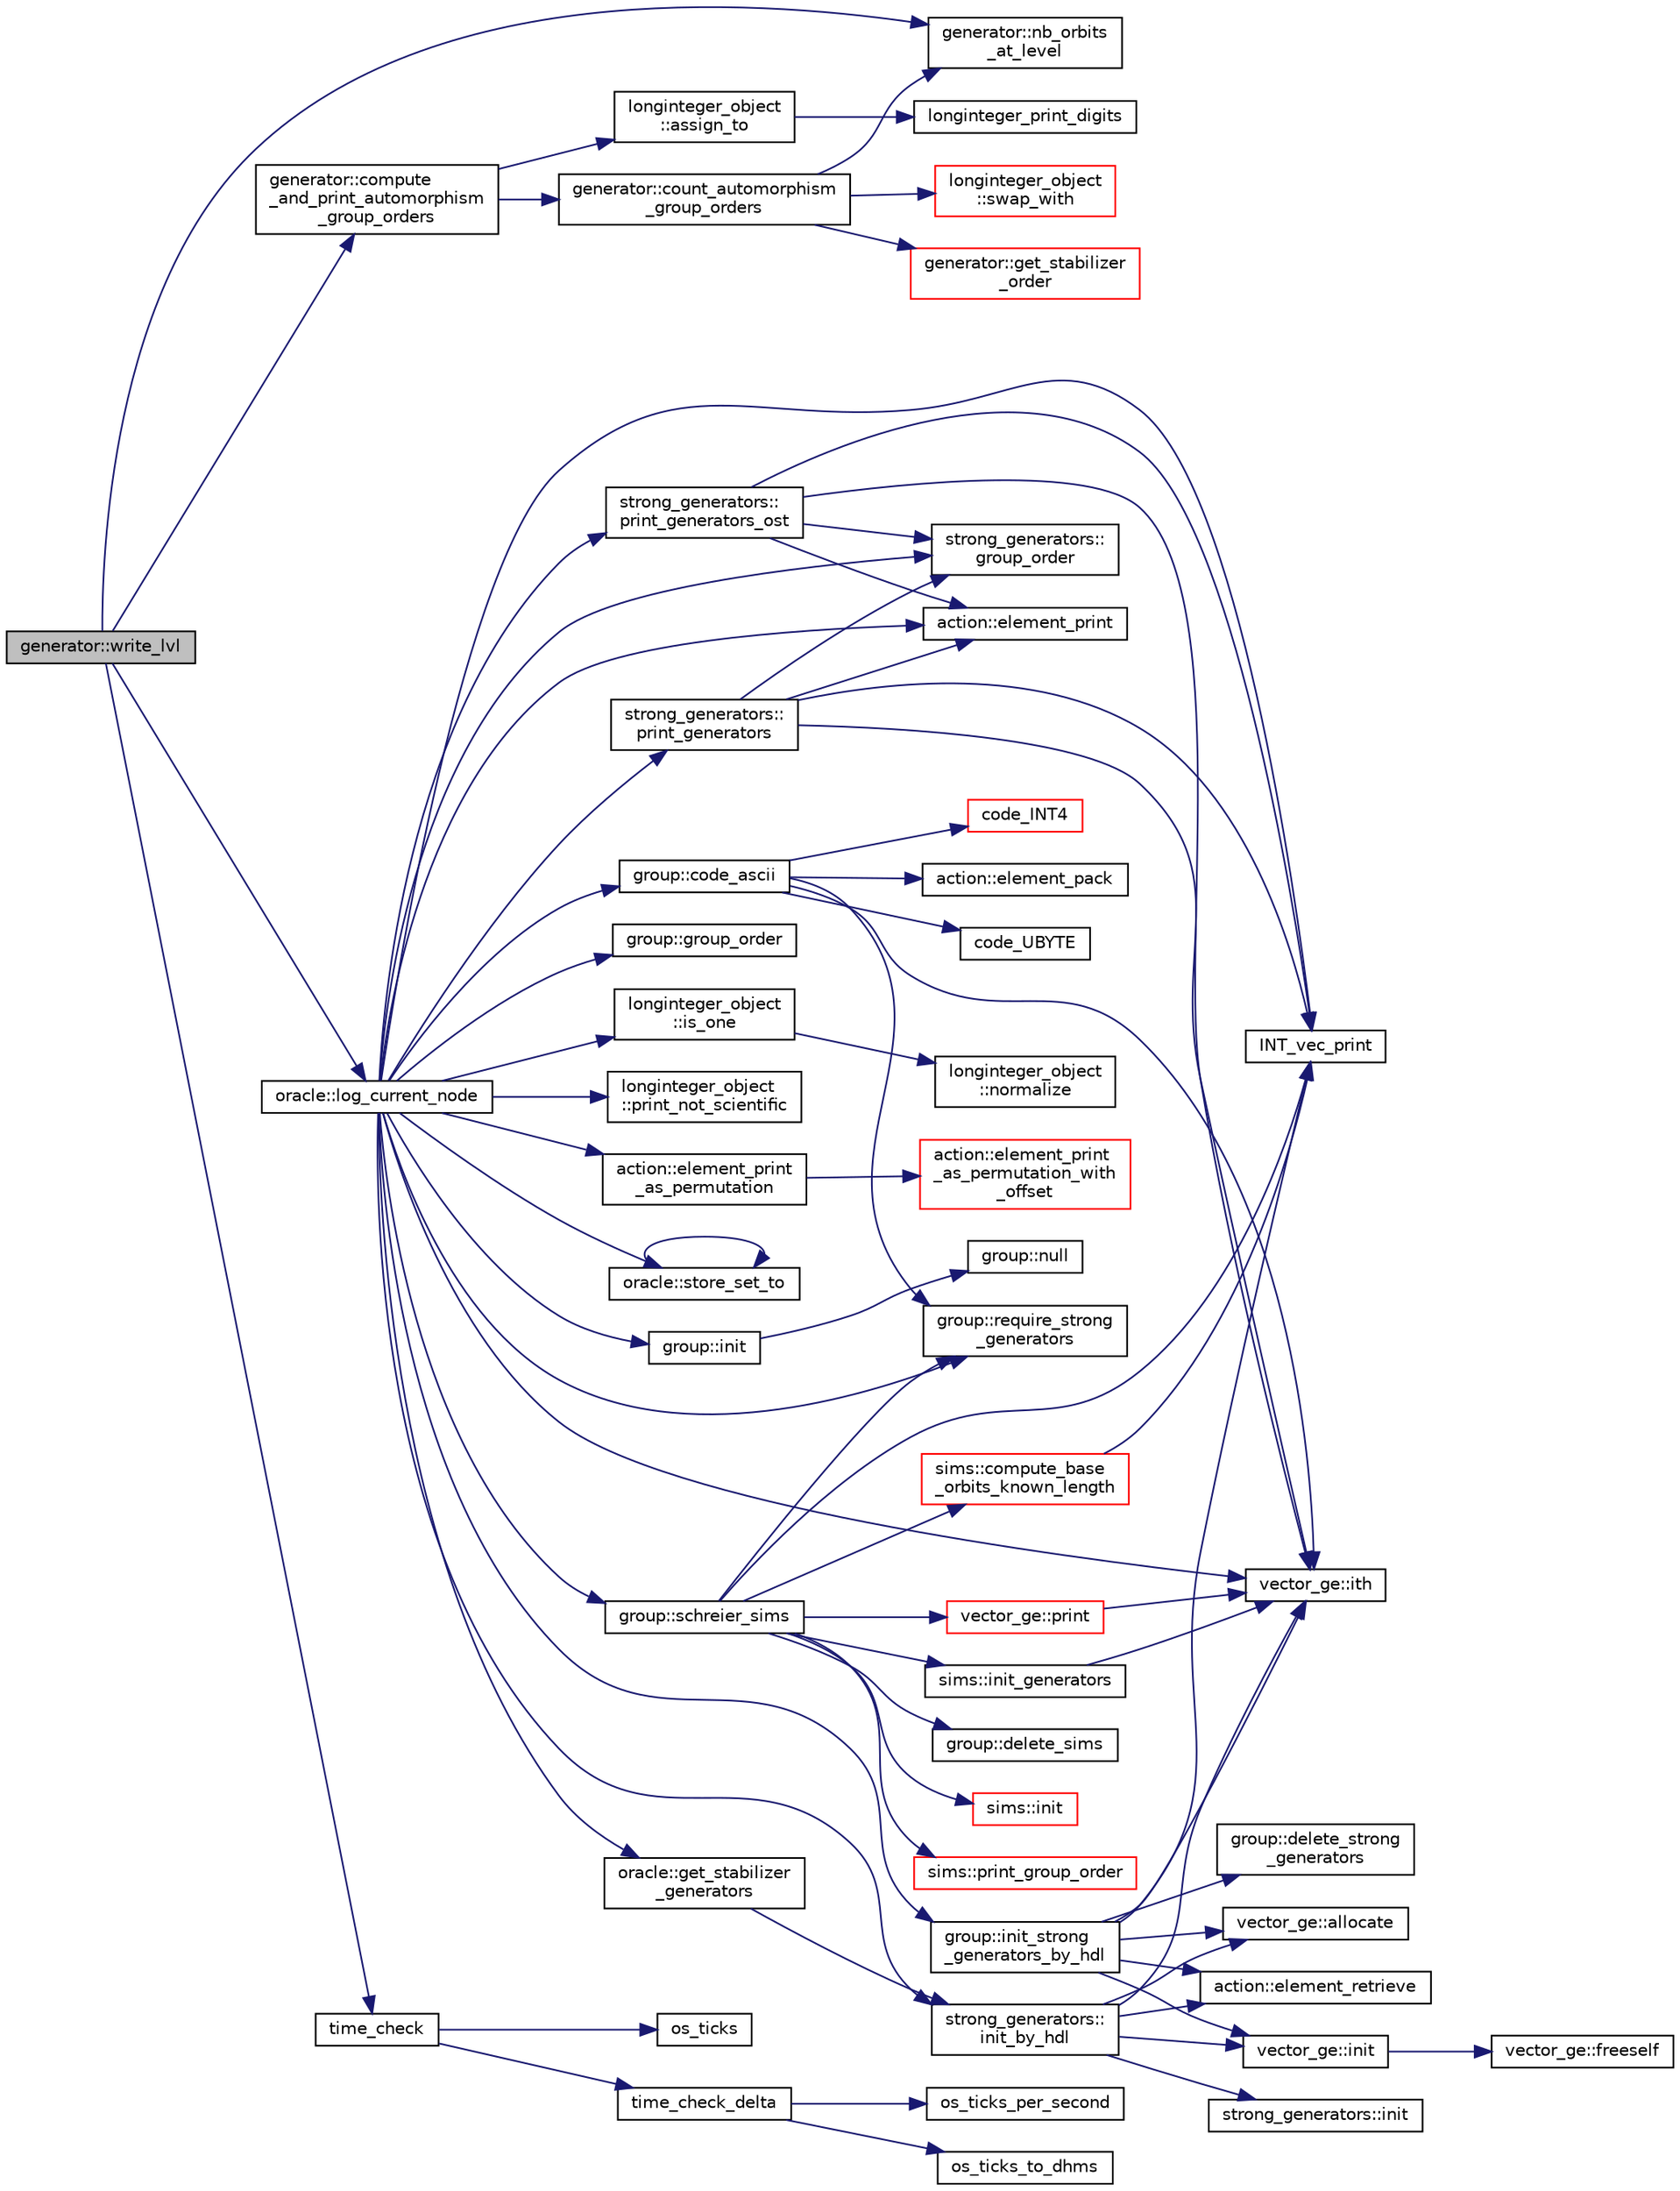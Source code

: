 digraph "generator::write_lvl"
{
  edge [fontname="Helvetica",fontsize="10",labelfontname="Helvetica",labelfontsize="10"];
  node [fontname="Helvetica",fontsize="10",shape=record];
  rankdir="LR";
  Node22942 [label="generator::write_lvl",height=0.2,width=0.4,color="black", fillcolor="grey75", style="filled", fontcolor="black"];
  Node22942 -> Node22943 [color="midnightblue",fontsize="10",style="solid",fontname="Helvetica"];
  Node22943 [label="generator::nb_orbits\l_at_level",height=0.2,width=0.4,color="black", fillcolor="white", style="filled",URL="$d7/d73/classgenerator.html#a020f3d8378448310d044a4a24fadf301"];
  Node22942 -> Node22944 [color="midnightblue",fontsize="10",style="solid",fontname="Helvetica"];
  Node22944 [label="oracle::log_current_node",height=0.2,width=0.4,color="black", fillcolor="white", style="filled",URL="$d7/da7/classoracle.html#a51f9cd387e52812e9a67f4d9cfcca603"];
  Node22944 -> Node22945 [color="midnightblue",fontsize="10",style="solid",fontname="Helvetica"];
  Node22945 [label="oracle::store_set_to",height=0.2,width=0.4,color="black", fillcolor="white", style="filled",URL="$d7/da7/classoracle.html#a4489d03d342f31d1e64632ce4d0e700d"];
  Node22945 -> Node22945 [color="midnightblue",fontsize="10",style="solid",fontname="Helvetica"];
  Node22944 -> Node22946 [color="midnightblue",fontsize="10",style="solid",fontname="Helvetica"];
  Node22946 [label="group::init",height=0.2,width=0.4,color="black", fillcolor="white", style="filled",URL="$d1/db7/classgroup.html#a9f5de0500658e265332c7f62c0d3962d"];
  Node22946 -> Node22947 [color="midnightblue",fontsize="10",style="solid",fontname="Helvetica"];
  Node22947 [label="group::null",height=0.2,width=0.4,color="black", fillcolor="white", style="filled",URL="$d1/db7/classgroup.html#a25f33ef4c9370d6cefa29b0c49f64a18"];
  Node22944 -> Node22948 [color="midnightblue",fontsize="10",style="solid",fontname="Helvetica"];
  Node22948 [label="group::init_strong\l_generators_by_hdl",height=0.2,width=0.4,color="black", fillcolor="white", style="filled",URL="$d1/db7/classgroup.html#a65100d600cfb0955dae3582a2d6a2532"];
  Node22948 -> Node22949 [color="midnightblue",fontsize="10",style="solid",fontname="Helvetica"];
  Node22949 [label="INT_vec_print",height=0.2,width=0.4,color="black", fillcolor="white", style="filled",URL="$df/dbf/sajeeb_8_c.html#a79a5901af0b47dd0d694109543c027fe"];
  Node22948 -> Node22950 [color="midnightblue",fontsize="10",style="solid",fontname="Helvetica"];
  Node22950 [label="group::delete_strong\l_generators",height=0.2,width=0.4,color="black", fillcolor="white", style="filled",URL="$d1/db7/classgroup.html#a36c96bdf4428fdf236dfabab0f82b898"];
  Node22948 -> Node22951 [color="midnightblue",fontsize="10",style="solid",fontname="Helvetica"];
  Node22951 [label="vector_ge::init",height=0.2,width=0.4,color="black", fillcolor="white", style="filled",URL="$d4/d6e/classvector__ge.html#afe1d6befd1f1501e6be34afbaa9d30a8"];
  Node22951 -> Node22952 [color="midnightblue",fontsize="10",style="solid",fontname="Helvetica"];
  Node22952 [label="vector_ge::freeself",height=0.2,width=0.4,color="black", fillcolor="white", style="filled",URL="$d4/d6e/classvector__ge.html#aa002e4b715cc73a9b8b367d29700b452"];
  Node22948 -> Node22953 [color="midnightblue",fontsize="10",style="solid",fontname="Helvetica"];
  Node22953 [label="vector_ge::allocate",height=0.2,width=0.4,color="black", fillcolor="white", style="filled",URL="$d4/d6e/classvector__ge.html#a35b062a9201b30f0a87bf87702d243ae"];
  Node22948 -> Node22954 [color="midnightblue",fontsize="10",style="solid",fontname="Helvetica"];
  Node22954 [label="action::element_retrieve",height=0.2,width=0.4,color="black", fillcolor="white", style="filled",URL="$d2/d86/classaction.html#ad28f6f8810ffbad64c1490f78e51e2b1"];
  Node22948 -> Node22955 [color="midnightblue",fontsize="10",style="solid",fontname="Helvetica"];
  Node22955 [label="vector_ge::ith",height=0.2,width=0.4,color="black", fillcolor="white", style="filled",URL="$d4/d6e/classvector__ge.html#a1ff002e8b746a9beb119d57dcd4a15ff"];
  Node22944 -> Node22956 [color="midnightblue",fontsize="10",style="solid",fontname="Helvetica"];
  Node22956 [label="strong_generators::\linit_by_hdl",height=0.2,width=0.4,color="black", fillcolor="white", style="filled",URL="$dc/d09/classstrong__generators.html#abe6e1f35365f6d69d230bf0869c32596"];
  Node22956 -> Node22957 [color="midnightblue",fontsize="10",style="solid",fontname="Helvetica"];
  Node22957 [label="strong_generators::init",height=0.2,width=0.4,color="black", fillcolor="white", style="filled",URL="$dc/d09/classstrong__generators.html#ab7d37035d3b2ea516c4e989715f91ad5"];
  Node22956 -> Node22951 [color="midnightblue",fontsize="10",style="solid",fontname="Helvetica"];
  Node22956 -> Node22953 [color="midnightblue",fontsize="10",style="solid",fontname="Helvetica"];
  Node22956 -> Node22954 [color="midnightblue",fontsize="10",style="solid",fontname="Helvetica"];
  Node22956 -> Node22955 [color="midnightblue",fontsize="10",style="solid",fontname="Helvetica"];
  Node22944 -> Node22958 [color="midnightblue",fontsize="10",style="solid",fontname="Helvetica"];
  Node22958 [label="strong_generators::\lprint_generators",height=0.2,width=0.4,color="black", fillcolor="white", style="filled",URL="$dc/d09/classstrong__generators.html#adccd259b435afd96d89cd664daa6c897"];
  Node22958 -> Node22959 [color="midnightblue",fontsize="10",style="solid",fontname="Helvetica"];
  Node22959 [label="strong_generators::\lgroup_order",height=0.2,width=0.4,color="black", fillcolor="white", style="filled",URL="$dc/d09/classstrong__generators.html#a91f453c2bfd6502b96f4b4eed16beb20"];
  Node22958 -> Node22949 [color="midnightblue",fontsize="10",style="solid",fontname="Helvetica"];
  Node22958 -> Node22960 [color="midnightblue",fontsize="10",style="solid",fontname="Helvetica"];
  Node22960 [label="action::element_print",height=0.2,width=0.4,color="black", fillcolor="white", style="filled",URL="$d2/d86/classaction.html#ae38c3ef3c1125213733d63c6fc3c40cd"];
  Node22958 -> Node22955 [color="midnightblue",fontsize="10",style="solid",fontname="Helvetica"];
  Node22944 -> Node22949 [color="midnightblue",fontsize="10",style="solid",fontname="Helvetica"];
  Node22944 -> Node22961 [color="midnightblue",fontsize="10",style="solid",fontname="Helvetica"];
  Node22961 [label="group::schreier_sims",height=0.2,width=0.4,color="black", fillcolor="white", style="filled",URL="$d1/db7/classgroup.html#a224ed784f302897ca0c0e578446afa08"];
  Node22961 -> Node22962 [color="midnightblue",fontsize="10",style="solid",fontname="Helvetica"];
  Node22962 [label="group::require_strong\l_generators",height=0.2,width=0.4,color="black", fillcolor="white", style="filled",URL="$d1/db7/classgroup.html#adfc3de74ab859ba6dba668b50efaf392"];
  Node22961 -> Node22963 [color="midnightblue",fontsize="10",style="solid",fontname="Helvetica"];
  Node22963 [label="group::delete_sims",height=0.2,width=0.4,color="black", fillcolor="white", style="filled",URL="$d1/db7/classgroup.html#accebe64da3d51160a974fad069a90eac"];
  Node22961 -> Node22964 [color="midnightblue",fontsize="10",style="solid",fontname="Helvetica"];
  Node22964 [label="sims::init",height=0.2,width=0.4,color="red", fillcolor="white", style="filled",URL="$d9/df3/classsims.html#a02eb61ed14f75cfe4dc0770142c1bff0"];
  Node22961 -> Node22968 [color="midnightblue",fontsize="10",style="solid",fontname="Helvetica"];
  Node22968 [label="vector_ge::print",height=0.2,width=0.4,color="red", fillcolor="white", style="filled",URL="$d4/d6e/classvector__ge.html#a0d260cce035c20b32d7989c50670aa8a"];
  Node22968 -> Node22955 [color="midnightblue",fontsize="10",style="solid",fontname="Helvetica"];
  Node22961 -> Node22970 [color="midnightblue",fontsize="10",style="solid",fontname="Helvetica"];
  Node22970 [label="sims::init_generators",height=0.2,width=0.4,color="black", fillcolor="white", style="filled",URL="$d9/df3/classsims.html#aa2a7908389727bdfa05d034e8d53a818"];
  Node22970 -> Node22955 [color="midnightblue",fontsize="10",style="solid",fontname="Helvetica"];
  Node22961 -> Node22949 [color="midnightblue",fontsize="10",style="solid",fontname="Helvetica"];
  Node22961 -> Node22971 [color="midnightblue",fontsize="10",style="solid",fontname="Helvetica"];
  Node22971 [label="sims::compute_base\l_orbits_known_length",height=0.2,width=0.4,color="red", fillcolor="white", style="filled",URL="$d9/df3/classsims.html#a7f6b55695e29ce46f965ac4c87c31a06"];
  Node22971 -> Node22949 [color="midnightblue",fontsize="10",style="solid",fontname="Helvetica"];
  Node22961 -> Node22976 [color="midnightblue",fontsize="10",style="solid",fontname="Helvetica"];
  Node22976 [label="sims::print_group_order",height=0.2,width=0.4,color="red", fillcolor="white", style="filled",URL="$d9/df3/classsims.html#a2fc3bfc40a993e0a6902374465304c0c"];
  Node22944 -> Node22978 [color="midnightblue",fontsize="10",style="solid",fontname="Helvetica"];
  Node22978 [label="group::group_order",height=0.2,width=0.4,color="black", fillcolor="white", style="filled",URL="$d1/db7/classgroup.html#a2d70bcf6a1495e7fb8e16ba7dfadb725"];
  Node22944 -> Node22979 [color="midnightblue",fontsize="10",style="solid",fontname="Helvetica"];
  Node22979 [label="longinteger_object\l::is_one",height=0.2,width=0.4,color="black", fillcolor="white", style="filled",URL="$dd/d7e/classlonginteger__object.html#adeab597c8bb66f36eb085f046d1df656"];
  Node22979 -> Node22980 [color="midnightblue",fontsize="10",style="solid",fontname="Helvetica"];
  Node22980 [label="longinteger_object\l::normalize",height=0.2,width=0.4,color="black", fillcolor="white", style="filled",URL="$dd/d7e/classlonginteger__object.html#ae27040d862a5624e98fc9582daa889ee"];
  Node22944 -> Node22981 [color="midnightblue",fontsize="10",style="solid",fontname="Helvetica"];
  Node22981 [label="longinteger_object\l::print_not_scientific",height=0.2,width=0.4,color="black", fillcolor="white", style="filled",URL="$dd/d7e/classlonginteger__object.html#ab80ea5c103cf97de662da3f1c79b2dd4"];
  Node22944 -> Node22982 [color="midnightblue",fontsize="10",style="solid",fontname="Helvetica"];
  Node22982 [label="group::code_ascii",height=0.2,width=0.4,color="black", fillcolor="white", style="filled",URL="$d1/db7/classgroup.html#abb93ebcd087d3f1146f32c2b5203f913"];
  Node22982 -> Node22962 [color="midnightblue",fontsize="10",style="solid",fontname="Helvetica"];
  Node22982 -> Node22983 [color="midnightblue",fontsize="10",style="solid",fontname="Helvetica"];
  Node22983 [label="code_INT4",height=0.2,width=0.4,color="red", fillcolor="white", style="filled",URL="$d5/db4/io__and__os_8h.html#a77bf7a59ce7634a3328237f863fd1251"];
  Node22982 -> Node22985 [color="midnightblue",fontsize="10",style="solid",fontname="Helvetica"];
  Node22985 [label="action::element_pack",height=0.2,width=0.4,color="black", fillcolor="white", style="filled",URL="$d2/d86/classaction.html#a48a10a87c09b4b37c36eac1180884140"];
  Node22982 -> Node22955 [color="midnightblue",fontsize="10",style="solid",fontname="Helvetica"];
  Node22982 -> Node22986 [color="midnightblue",fontsize="10",style="solid",fontname="Helvetica"];
  Node22986 [label="code_UBYTE",height=0.2,width=0.4,color="black", fillcolor="white", style="filled",URL="$d5/db4/io__and__os_8h.html#ab19ac74b5d294f8f631cf9280c38dfd6"];
  Node22944 -> Node22987 [color="midnightblue",fontsize="10",style="solid",fontname="Helvetica"];
  Node22987 [label="oracle::get_stabilizer\l_generators",height=0.2,width=0.4,color="black", fillcolor="white", style="filled",URL="$d7/da7/classoracle.html#a55d6b99a05f74278f7cb0e9d9761da24"];
  Node22987 -> Node22956 [color="midnightblue",fontsize="10",style="solid",fontname="Helvetica"];
  Node22944 -> Node22959 [color="midnightblue",fontsize="10",style="solid",fontname="Helvetica"];
  Node22944 -> Node22988 [color="midnightblue",fontsize="10",style="solid",fontname="Helvetica"];
  Node22988 [label="strong_generators::\lprint_generators_ost",height=0.2,width=0.4,color="black", fillcolor="white", style="filled",URL="$dc/d09/classstrong__generators.html#a7d93ea4f786018272e813207f3c124b4"];
  Node22988 -> Node22959 [color="midnightblue",fontsize="10",style="solid",fontname="Helvetica"];
  Node22988 -> Node22949 [color="midnightblue",fontsize="10",style="solid",fontname="Helvetica"];
  Node22988 -> Node22960 [color="midnightblue",fontsize="10",style="solid",fontname="Helvetica"];
  Node22988 -> Node22955 [color="midnightblue",fontsize="10",style="solid",fontname="Helvetica"];
  Node22944 -> Node22962 [color="midnightblue",fontsize="10",style="solid",fontname="Helvetica"];
  Node22944 -> Node22960 [color="midnightblue",fontsize="10",style="solid",fontname="Helvetica"];
  Node22944 -> Node22955 [color="midnightblue",fontsize="10",style="solid",fontname="Helvetica"];
  Node22944 -> Node22989 [color="midnightblue",fontsize="10",style="solid",fontname="Helvetica"];
  Node22989 [label="action::element_print\l_as_permutation",height=0.2,width=0.4,color="black", fillcolor="white", style="filled",URL="$d2/d86/classaction.html#a2975618a8203187b688a67c947150bb8"];
  Node22989 -> Node22990 [color="midnightblue",fontsize="10",style="solid",fontname="Helvetica"];
  Node22990 [label="action::element_print\l_as_permutation_with\l_offset",height=0.2,width=0.4,color="red", fillcolor="white", style="filled",URL="$d2/d86/classaction.html#addd61d869434abaad431124a6d858396"];
  Node22942 -> Node22995 [color="midnightblue",fontsize="10",style="solid",fontname="Helvetica"];
  Node22995 [label="time_check",height=0.2,width=0.4,color="black", fillcolor="white", style="filled",URL="$d9/d60/discreta_8h.html#a04d64356f0c7cb798e55daec998c527e"];
  Node22995 -> Node22996 [color="midnightblue",fontsize="10",style="solid",fontname="Helvetica"];
  Node22996 [label="os_ticks",height=0.2,width=0.4,color="black", fillcolor="white", style="filled",URL="$d5/db4/io__and__os_8h.html#a3da6d2b09e35d569adb7101dffcb5224"];
  Node22995 -> Node22997 [color="midnightblue",fontsize="10",style="solid",fontname="Helvetica"];
  Node22997 [label="time_check_delta",height=0.2,width=0.4,color="black", fillcolor="white", style="filled",URL="$d3/d72/global_8_c.html#a89a8565e34c7dcbb97180cd6af7454a1"];
  Node22997 -> Node22998 [color="midnightblue",fontsize="10",style="solid",fontname="Helvetica"];
  Node22998 [label="os_ticks_per_second",height=0.2,width=0.4,color="black", fillcolor="white", style="filled",URL="$d5/db4/io__and__os_8h.html#a1b35e7a094dfde9db39ae352c9c17042"];
  Node22997 -> Node22999 [color="midnightblue",fontsize="10",style="solid",fontname="Helvetica"];
  Node22999 [label="os_ticks_to_dhms",height=0.2,width=0.4,color="black", fillcolor="white", style="filled",URL="$d5/db4/io__and__os_8h.html#a0d715587fd9b8ab4e2bc822a2be313ba"];
  Node22942 -> Node23000 [color="midnightblue",fontsize="10",style="solid",fontname="Helvetica"];
  Node23000 [label="generator::compute\l_and_print_automorphism\l_group_orders",height=0.2,width=0.4,color="black", fillcolor="white", style="filled",URL="$d7/d73/classgenerator.html#a97568500aaf76ce2d931cef80a25ee57"];
  Node23000 -> Node23001 [color="midnightblue",fontsize="10",style="solid",fontname="Helvetica"];
  Node23001 [label="generator::count_automorphism\l_group_orders",height=0.2,width=0.4,color="black", fillcolor="white", style="filled",URL="$d7/d73/classgenerator.html#a24c0a9c37f0b2f68c29a9981edce482c"];
  Node23001 -> Node22943 [color="midnightblue",fontsize="10",style="solid",fontname="Helvetica"];
  Node23001 -> Node23002 [color="midnightblue",fontsize="10",style="solid",fontname="Helvetica"];
  Node23002 [label="generator::get_stabilizer\l_order",height=0.2,width=0.4,color="red", fillcolor="white", style="filled",URL="$d7/d73/classgenerator.html#a2a03fc974c76e47e999f3abc99e6b81d"];
  Node23001 -> Node23009 [color="midnightblue",fontsize="10",style="solid",fontname="Helvetica"];
  Node23009 [label="longinteger_object\l::swap_with",height=0.2,width=0.4,color="red", fillcolor="white", style="filled",URL="$dd/d7e/classlonginteger__object.html#ad5b3a13ab9dd9194219627600890aed5"];
  Node23000 -> Node23010 [color="midnightblue",fontsize="10",style="solid",fontname="Helvetica"];
  Node23010 [label="longinteger_object\l::assign_to",height=0.2,width=0.4,color="black", fillcolor="white", style="filled",URL="$dd/d7e/classlonginteger__object.html#a891b9d0947bfce181245ab5cffe9482a"];
  Node23010 -> Node23005 [color="midnightblue",fontsize="10",style="solid",fontname="Helvetica"];
  Node23005 [label="longinteger_print_digits",height=0.2,width=0.4,color="black", fillcolor="white", style="filled",URL="$de/dc5/algebra__and__number__theory_8h.html#ac2bac7b12f5b6440b8dad275cd7a157d"];
}
